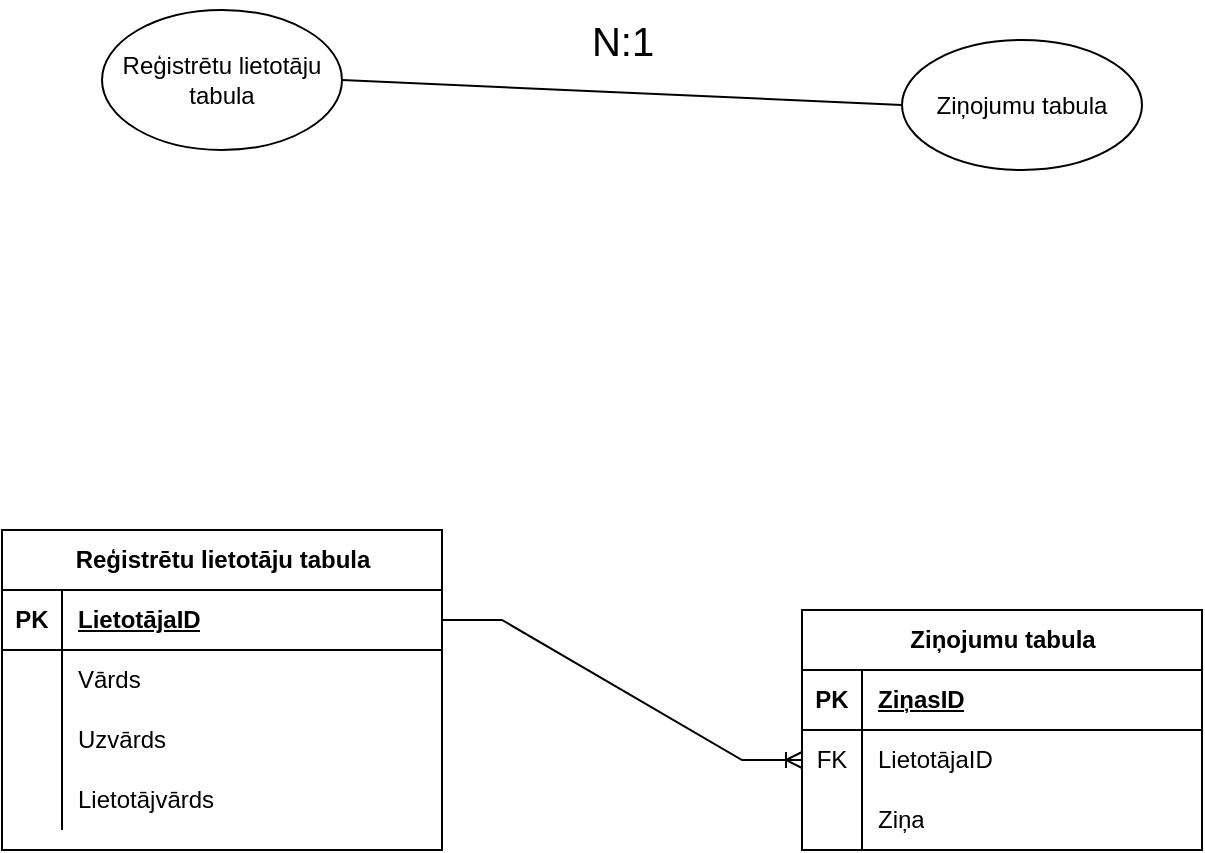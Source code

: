 <mxfile version="24.8.4">
  <diagram name="Page-1" id="J7vxhOqAwzisMQVvkLHd">
    <mxGraphModel dx="1050" dy="569" grid="1" gridSize="10" guides="1" tooltips="1" connect="1" arrows="1" fold="1" page="1" pageScale="1" pageWidth="850" pageHeight="1100" math="0" shadow="0">
      <root>
        <mxCell id="0" />
        <mxCell id="1" parent="0" />
        <mxCell id="12tZtAIxWmsxo2Zshv_N-2" value="Reģistrētu lietotāju tabula" style="shape=table;startSize=30;container=1;collapsible=1;childLayout=tableLayout;fixedRows=1;rowLines=0;fontStyle=1;align=center;resizeLast=1;html=1;" vertex="1" parent="1">
          <mxGeometry x="130" y="330" width="220" height="160" as="geometry" />
        </mxCell>
        <mxCell id="12tZtAIxWmsxo2Zshv_N-3" value="" style="shape=tableRow;horizontal=0;startSize=0;swimlaneHead=0;swimlaneBody=0;fillColor=none;collapsible=0;dropTarget=0;points=[[0,0.5],[1,0.5]];portConstraint=eastwest;top=0;left=0;right=0;bottom=1;" vertex="1" parent="12tZtAIxWmsxo2Zshv_N-2">
          <mxGeometry y="30" width="220" height="30" as="geometry" />
        </mxCell>
        <mxCell id="12tZtAIxWmsxo2Zshv_N-4" value="PK" style="shape=partialRectangle;connectable=0;fillColor=none;top=0;left=0;bottom=0;right=0;fontStyle=1;overflow=hidden;whiteSpace=wrap;html=1;" vertex="1" parent="12tZtAIxWmsxo2Zshv_N-3">
          <mxGeometry width="30" height="30" as="geometry">
            <mxRectangle width="30" height="30" as="alternateBounds" />
          </mxGeometry>
        </mxCell>
        <mxCell id="12tZtAIxWmsxo2Zshv_N-5" value="LietotājaID" style="shape=partialRectangle;connectable=0;fillColor=none;top=0;left=0;bottom=0;right=0;align=left;spacingLeft=6;fontStyle=5;overflow=hidden;whiteSpace=wrap;html=1;" vertex="1" parent="12tZtAIxWmsxo2Zshv_N-3">
          <mxGeometry x="30" width="190" height="30" as="geometry">
            <mxRectangle width="190" height="30" as="alternateBounds" />
          </mxGeometry>
        </mxCell>
        <mxCell id="12tZtAIxWmsxo2Zshv_N-6" value="" style="shape=tableRow;horizontal=0;startSize=0;swimlaneHead=0;swimlaneBody=0;fillColor=none;collapsible=0;dropTarget=0;points=[[0,0.5],[1,0.5]];portConstraint=eastwest;top=0;left=0;right=0;bottom=0;" vertex="1" parent="12tZtAIxWmsxo2Zshv_N-2">
          <mxGeometry y="60" width="220" height="30" as="geometry" />
        </mxCell>
        <mxCell id="12tZtAIxWmsxo2Zshv_N-7" value="" style="shape=partialRectangle;connectable=0;fillColor=none;top=0;left=0;bottom=0;right=0;editable=1;overflow=hidden;whiteSpace=wrap;html=1;" vertex="1" parent="12tZtAIxWmsxo2Zshv_N-6">
          <mxGeometry width="30" height="30" as="geometry">
            <mxRectangle width="30" height="30" as="alternateBounds" />
          </mxGeometry>
        </mxCell>
        <mxCell id="12tZtAIxWmsxo2Zshv_N-8" value="Vārds" style="shape=partialRectangle;connectable=0;fillColor=none;top=0;left=0;bottom=0;right=0;align=left;spacingLeft=6;overflow=hidden;whiteSpace=wrap;html=1;" vertex="1" parent="12tZtAIxWmsxo2Zshv_N-6">
          <mxGeometry x="30" width="190" height="30" as="geometry">
            <mxRectangle width="190" height="30" as="alternateBounds" />
          </mxGeometry>
        </mxCell>
        <mxCell id="12tZtAIxWmsxo2Zshv_N-9" value="" style="shape=tableRow;horizontal=0;startSize=0;swimlaneHead=0;swimlaneBody=0;fillColor=none;collapsible=0;dropTarget=0;points=[[0,0.5],[1,0.5]];portConstraint=eastwest;top=0;left=0;right=0;bottom=0;" vertex="1" parent="12tZtAIxWmsxo2Zshv_N-2">
          <mxGeometry y="90" width="220" height="30" as="geometry" />
        </mxCell>
        <mxCell id="12tZtAIxWmsxo2Zshv_N-10" value="" style="shape=partialRectangle;connectable=0;fillColor=none;top=0;left=0;bottom=0;right=0;editable=1;overflow=hidden;whiteSpace=wrap;html=1;" vertex="1" parent="12tZtAIxWmsxo2Zshv_N-9">
          <mxGeometry width="30" height="30" as="geometry">
            <mxRectangle width="30" height="30" as="alternateBounds" />
          </mxGeometry>
        </mxCell>
        <mxCell id="12tZtAIxWmsxo2Zshv_N-11" value="Uzvārds" style="shape=partialRectangle;connectable=0;fillColor=none;top=0;left=0;bottom=0;right=0;align=left;spacingLeft=6;overflow=hidden;whiteSpace=wrap;html=1;" vertex="1" parent="12tZtAIxWmsxo2Zshv_N-9">
          <mxGeometry x="30" width="190" height="30" as="geometry">
            <mxRectangle width="190" height="30" as="alternateBounds" />
          </mxGeometry>
        </mxCell>
        <mxCell id="12tZtAIxWmsxo2Zshv_N-12" value="" style="shape=tableRow;horizontal=0;startSize=0;swimlaneHead=0;swimlaneBody=0;fillColor=none;collapsible=0;dropTarget=0;points=[[0,0.5],[1,0.5]];portConstraint=eastwest;top=0;left=0;right=0;bottom=0;" vertex="1" parent="12tZtAIxWmsxo2Zshv_N-2">
          <mxGeometry y="120" width="220" height="30" as="geometry" />
        </mxCell>
        <mxCell id="12tZtAIxWmsxo2Zshv_N-13" value="" style="shape=partialRectangle;connectable=0;fillColor=none;top=0;left=0;bottom=0;right=0;editable=1;overflow=hidden;whiteSpace=wrap;html=1;" vertex="1" parent="12tZtAIxWmsxo2Zshv_N-12">
          <mxGeometry width="30" height="30" as="geometry">
            <mxRectangle width="30" height="30" as="alternateBounds" />
          </mxGeometry>
        </mxCell>
        <mxCell id="12tZtAIxWmsxo2Zshv_N-14" value="Lietotājvārds" style="shape=partialRectangle;connectable=0;fillColor=none;top=0;left=0;bottom=0;right=0;align=left;spacingLeft=6;overflow=hidden;whiteSpace=wrap;html=1;" vertex="1" parent="12tZtAIxWmsxo2Zshv_N-12">
          <mxGeometry x="30" width="190" height="30" as="geometry">
            <mxRectangle width="190" height="30" as="alternateBounds" />
          </mxGeometry>
        </mxCell>
        <mxCell id="12tZtAIxWmsxo2Zshv_N-16" value="Ziņojumu tabula" style="shape=table;startSize=30;container=1;collapsible=1;childLayout=tableLayout;fixedRows=1;rowLines=0;fontStyle=1;align=center;resizeLast=1;html=1;" vertex="1" parent="1">
          <mxGeometry x="530" y="370" width="200" height="120" as="geometry" />
        </mxCell>
        <mxCell id="12tZtAIxWmsxo2Zshv_N-17" value="" style="shape=tableRow;horizontal=0;startSize=0;swimlaneHead=0;swimlaneBody=0;fillColor=none;collapsible=0;dropTarget=0;points=[[0,0.5],[1,0.5]];portConstraint=eastwest;top=0;left=0;right=0;bottom=1;" vertex="1" parent="12tZtAIxWmsxo2Zshv_N-16">
          <mxGeometry y="30" width="200" height="30" as="geometry" />
        </mxCell>
        <mxCell id="12tZtAIxWmsxo2Zshv_N-18" value="PK" style="shape=partialRectangle;connectable=0;fillColor=none;top=0;left=0;bottom=0;right=0;fontStyle=1;overflow=hidden;whiteSpace=wrap;html=1;" vertex="1" parent="12tZtAIxWmsxo2Zshv_N-17">
          <mxGeometry width="30" height="30" as="geometry">
            <mxRectangle width="30" height="30" as="alternateBounds" />
          </mxGeometry>
        </mxCell>
        <mxCell id="12tZtAIxWmsxo2Zshv_N-19" value="ZiņasID" style="shape=partialRectangle;connectable=0;fillColor=none;top=0;left=0;bottom=0;right=0;align=left;spacingLeft=6;fontStyle=5;overflow=hidden;whiteSpace=wrap;html=1;" vertex="1" parent="12tZtAIxWmsxo2Zshv_N-17">
          <mxGeometry x="30" width="170" height="30" as="geometry">
            <mxRectangle width="170" height="30" as="alternateBounds" />
          </mxGeometry>
        </mxCell>
        <mxCell id="12tZtAIxWmsxo2Zshv_N-39" value="" style="shape=tableRow;horizontal=0;startSize=0;swimlaneHead=0;swimlaneBody=0;fillColor=none;collapsible=0;dropTarget=0;points=[[0,0.5],[1,0.5]];portConstraint=eastwest;top=0;left=0;right=0;bottom=0;" vertex="1" parent="12tZtAIxWmsxo2Zshv_N-16">
          <mxGeometry y="60" width="200" height="30" as="geometry" />
        </mxCell>
        <mxCell id="12tZtAIxWmsxo2Zshv_N-40" value="FK" style="shape=partialRectangle;connectable=0;fillColor=none;top=0;left=0;bottom=0;right=0;fontStyle=0;overflow=hidden;whiteSpace=wrap;html=1;" vertex="1" parent="12tZtAIxWmsxo2Zshv_N-39">
          <mxGeometry width="30" height="30" as="geometry">
            <mxRectangle width="30" height="30" as="alternateBounds" />
          </mxGeometry>
        </mxCell>
        <mxCell id="12tZtAIxWmsxo2Zshv_N-41" value="LietotājaID" style="shape=partialRectangle;connectable=0;fillColor=none;top=0;left=0;bottom=0;right=0;align=left;spacingLeft=6;fontStyle=0;overflow=hidden;whiteSpace=wrap;html=1;" vertex="1" parent="12tZtAIxWmsxo2Zshv_N-39">
          <mxGeometry x="30" width="170" height="30" as="geometry">
            <mxRectangle width="170" height="30" as="alternateBounds" />
          </mxGeometry>
        </mxCell>
        <mxCell id="12tZtAIxWmsxo2Zshv_N-23" value="" style="shape=tableRow;horizontal=0;startSize=0;swimlaneHead=0;swimlaneBody=0;fillColor=none;collapsible=0;dropTarget=0;points=[[0,0.5],[1,0.5]];portConstraint=eastwest;top=0;left=0;right=0;bottom=0;" vertex="1" parent="12tZtAIxWmsxo2Zshv_N-16">
          <mxGeometry y="90" width="200" height="30" as="geometry" />
        </mxCell>
        <mxCell id="12tZtAIxWmsxo2Zshv_N-24" value="" style="shape=partialRectangle;connectable=0;fillColor=none;top=0;left=0;bottom=0;right=0;editable=1;overflow=hidden;whiteSpace=wrap;html=1;" vertex="1" parent="12tZtAIxWmsxo2Zshv_N-23">
          <mxGeometry width="30" height="30" as="geometry">
            <mxRectangle width="30" height="30" as="alternateBounds" />
          </mxGeometry>
        </mxCell>
        <mxCell id="12tZtAIxWmsxo2Zshv_N-25" value="Ziņa" style="shape=partialRectangle;connectable=0;fillColor=none;top=0;left=0;bottom=0;right=0;align=left;spacingLeft=6;overflow=hidden;whiteSpace=wrap;html=1;" vertex="1" parent="12tZtAIxWmsxo2Zshv_N-23">
          <mxGeometry x="30" width="170" height="30" as="geometry">
            <mxRectangle width="170" height="30" as="alternateBounds" />
          </mxGeometry>
        </mxCell>
        <mxCell id="12tZtAIxWmsxo2Zshv_N-42" value="" style="edgeStyle=entityRelationEdgeStyle;fontSize=12;html=1;endArrow=ERoneToMany;rounded=0;exitX=1;exitY=0.5;exitDx=0;exitDy=0;entryX=0;entryY=0.5;entryDx=0;entryDy=0;" edge="1" parent="1" source="12tZtAIxWmsxo2Zshv_N-3" target="12tZtAIxWmsxo2Zshv_N-39">
          <mxGeometry width="100" height="100" relative="1" as="geometry">
            <mxPoint x="370" y="290" as="sourcePoint" />
            <mxPoint x="470" y="190" as="targetPoint" />
          </mxGeometry>
        </mxCell>
        <mxCell id="12tZtAIxWmsxo2Zshv_N-56" value="Reģistrētu lietotāju tabula" style="ellipse;whiteSpace=wrap;html=1;align=center;" vertex="1" parent="1">
          <mxGeometry x="180" y="70" width="120" height="70" as="geometry" />
        </mxCell>
        <mxCell id="12tZtAIxWmsxo2Zshv_N-57" value="Ziņojumu tabula" style="ellipse;whiteSpace=wrap;html=1;align=center;" vertex="1" parent="1">
          <mxGeometry x="580" y="85" width="120" height="65" as="geometry" />
        </mxCell>
        <mxCell id="12tZtAIxWmsxo2Zshv_N-58" value="" style="endArrow=none;html=1;rounded=0;exitX=1;exitY=0.5;exitDx=0;exitDy=0;entryX=0;entryY=0.5;entryDx=0;entryDy=0;" edge="1" parent="1" source="12tZtAIxWmsxo2Zshv_N-56" target="12tZtAIxWmsxo2Zshv_N-57">
          <mxGeometry relative="1" as="geometry">
            <mxPoint x="330" y="110" as="sourcePoint" />
            <mxPoint x="510" y="110" as="targetPoint" />
          </mxGeometry>
        </mxCell>
        <mxCell id="12tZtAIxWmsxo2Zshv_N-59" value="N:1" style="text;html=1;align=center;verticalAlign=middle;resizable=0;points=[];autosize=1;strokeColor=none;fillColor=none;fontSize=20;" vertex="1" parent="1">
          <mxGeometry x="415" y="65" width="50" height="40" as="geometry" />
        </mxCell>
      </root>
    </mxGraphModel>
  </diagram>
</mxfile>
